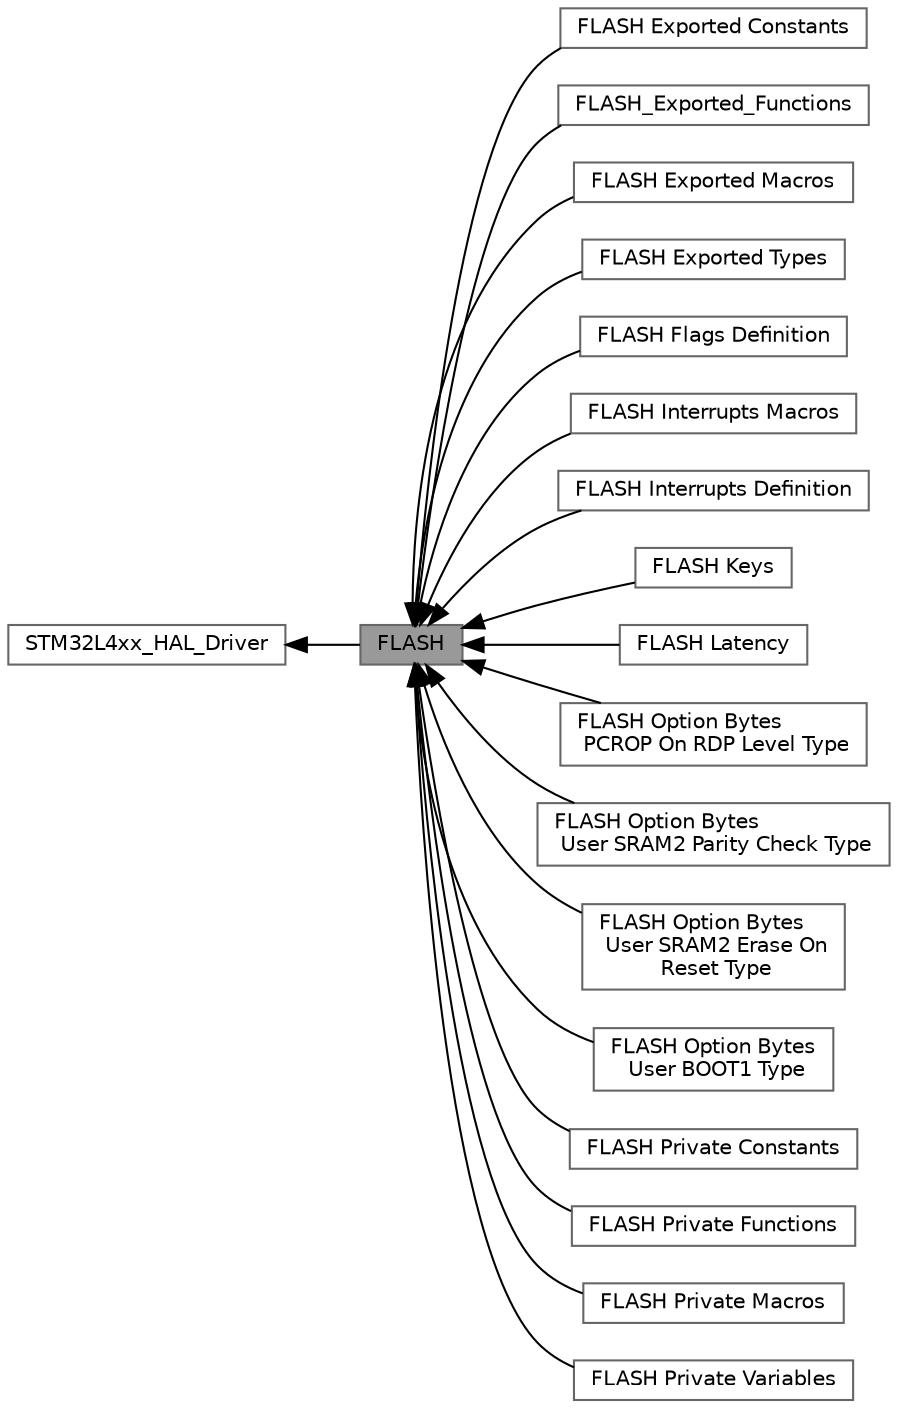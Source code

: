 digraph "FLASH"
{
 // LATEX_PDF_SIZE
  bgcolor="transparent";
  edge [fontname=Helvetica,fontsize=10,labelfontname=Helvetica,labelfontsize=10];
  node [fontname=Helvetica,fontsize=10,shape=box,height=0.2,width=0.4];
  rankdir=LR;
  Node1 [id="Node000001",label="FLASH",height=0.2,width=0.4,color="gray40", fillcolor="grey60", style="filled", fontcolor="black",tooltip="FLASH HAL module driver"];
  Node4 [id="Node000004",label="FLASH Exported Constants",height=0.2,width=0.4,color="grey40", fillcolor="white", style="filled",URL="$group___f_l_a_s_h___exported___constants.html",tooltip=" "];
  Node17 [id="Node000017",label="FLASH_Exported_Functions",height=0.2,width=0.4,color="grey40", fillcolor="white", style="filled",URL="$group___f_l_a_s_h___exported___functions.html",tooltip=" "];
  Node13 [id="Node000013",label="FLASH Exported Macros",height=0.2,width=0.4,color="grey40", fillcolor="white", style="filled",URL="$group___f_l_a_s_h___exported___macros.html",tooltip="macros to control FLASH features"];
  Node3 [id="Node000003",label="FLASH Exported Types",height=0.2,width=0.4,color="grey40", fillcolor="white", style="filled",URL="$group___f_l_a_s_h___exported___types.html",tooltip=" "];
  Node11 [id="Node000011",label="FLASH Flags Definition",height=0.2,width=0.4,color="grey40", fillcolor="white", style="filled",URL="$group___f_l_a_s_h___flags.html",tooltip=" "];
  Node14 [id="Node000014",label="FLASH Interrupts Macros",height=0.2,width=0.4,color="grey40", fillcolor="white", style="filled",URL="$group___f_l_a_s_h___interrupt.html",tooltip="macros to handle FLASH interrupts"];
  Node12 [id="Node000012",label="FLASH Interrupts Definition",height=0.2,width=0.4,color="grey40", fillcolor="white", style="filled",URL="$group___f_l_a_s_h___interrupt__definition.html",tooltip="FLASH Interrupt definition"];
  Node10 [id="Node000010",label="FLASH Keys",height=0.2,width=0.4,color="grey40", fillcolor="white", style="filled",URL="$group___f_l_a_s_h___keys.html",tooltip=" "];
  Node9 [id="Node000009",label="FLASH Latency",height=0.2,width=0.4,color="grey40", fillcolor="white", style="filled",URL="$group___f_l_a_s_h___latency.html",tooltip=" "];
  Node8 [id="Node000008",label="FLASH Option Bytes\l PCROP On RDP Level Type",height=0.2,width=0.4,color="grey40", fillcolor="white", style="filled",URL="$group___f_l_a_s_h___o_b___p_c_r_o_p___r_d_p.html",tooltip=" "];
  Node6 [id="Node000006",label="FLASH Option Bytes\l User SRAM2 Parity Check Type",height=0.2,width=0.4,color="grey40", fillcolor="white", style="filled",URL="$group___f_l_a_s_h___o_b___u_s_e_r___s_r_a_m2___p_e.html",tooltip=" "];
  Node7 [id="Node000007",label="FLASH Option Bytes\l User SRAM2 Erase On\l Reset Type",height=0.2,width=0.4,color="grey40", fillcolor="white", style="filled",URL="$group___f_l_a_s_h___o_b___u_s_e_r___s_r_a_m2___r_s_t.html",tooltip=" "];
  Node5 [id="Node000005",label="FLASH Option Bytes\l User BOOT1 Type",height=0.2,width=0.4,color="grey40", fillcolor="white", style="filled",URL="$group___f_l_a_s_h___o_b___u_s_e_r__n_b_o_o_t1.html",tooltip=" "];
  Node15 [id="Node000015",label="FLASH Private Constants",height=0.2,width=0.4,color="grey40", fillcolor="white", style="filled",URL="$group___f_l_a_s_h___private___constants.html",tooltip=" "];
  Node19 [id="Node000019",label="FLASH Private Functions",height=0.2,width=0.4,color="grey40", fillcolor="white", style="filled",URL="$group___f_l_a_s_h___private___functions.html",tooltip=" "];
  Node16 [id="Node000016",label="FLASH Private Macros",height=0.2,width=0.4,color="grey40", fillcolor="white", style="filled",URL="$group___f_l_a_s_h___private___macros.html",tooltip=" "];
  Node18 [id="Node000018",label="FLASH Private Variables",height=0.2,width=0.4,color="grey40", fillcolor="white", style="filled",URL="$group___f_l_a_s_h___private___variables.html",tooltip=" "];
  Node2 [id="Node000002",label="STM32L4xx_HAL_Driver",height=0.2,width=0.4,color="grey40", fillcolor="white", style="filled",URL="$group___s_t_m32_l4xx___h_a_l___driver.html",tooltip=" "];
  Node2->Node1 [shape=plaintext, dir="back", style="solid"];
  Node1->Node3 [shape=plaintext, dir="back", style="solid"];
  Node1->Node4 [shape=plaintext, dir="back", style="solid"];
  Node1->Node5 [shape=plaintext, dir="back", style="solid"];
  Node1->Node6 [shape=plaintext, dir="back", style="solid"];
  Node1->Node7 [shape=plaintext, dir="back", style="solid"];
  Node1->Node8 [shape=plaintext, dir="back", style="solid"];
  Node1->Node9 [shape=plaintext, dir="back", style="solid"];
  Node1->Node10 [shape=plaintext, dir="back", style="solid"];
  Node1->Node11 [shape=plaintext, dir="back", style="solid"];
  Node1->Node12 [shape=plaintext, dir="back", style="solid"];
  Node1->Node13 [shape=plaintext, dir="back", style="solid"];
  Node1->Node14 [shape=plaintext, dir="back", style="solid"];
  Node1->Node15 [shape=plaintext, dir="back", style="solid"];
  Node1->Node16 [shape=plaintext, dir="back", style="solid"];
  Node1->Node17 [shape=plaintext, dir="back", style="solid"];
  Node1->Node18 [shape=plaintext, dir="back", style="solid"];
  Node1->Node19 [shape=plaintext, dir="back", style="solid"];
}
